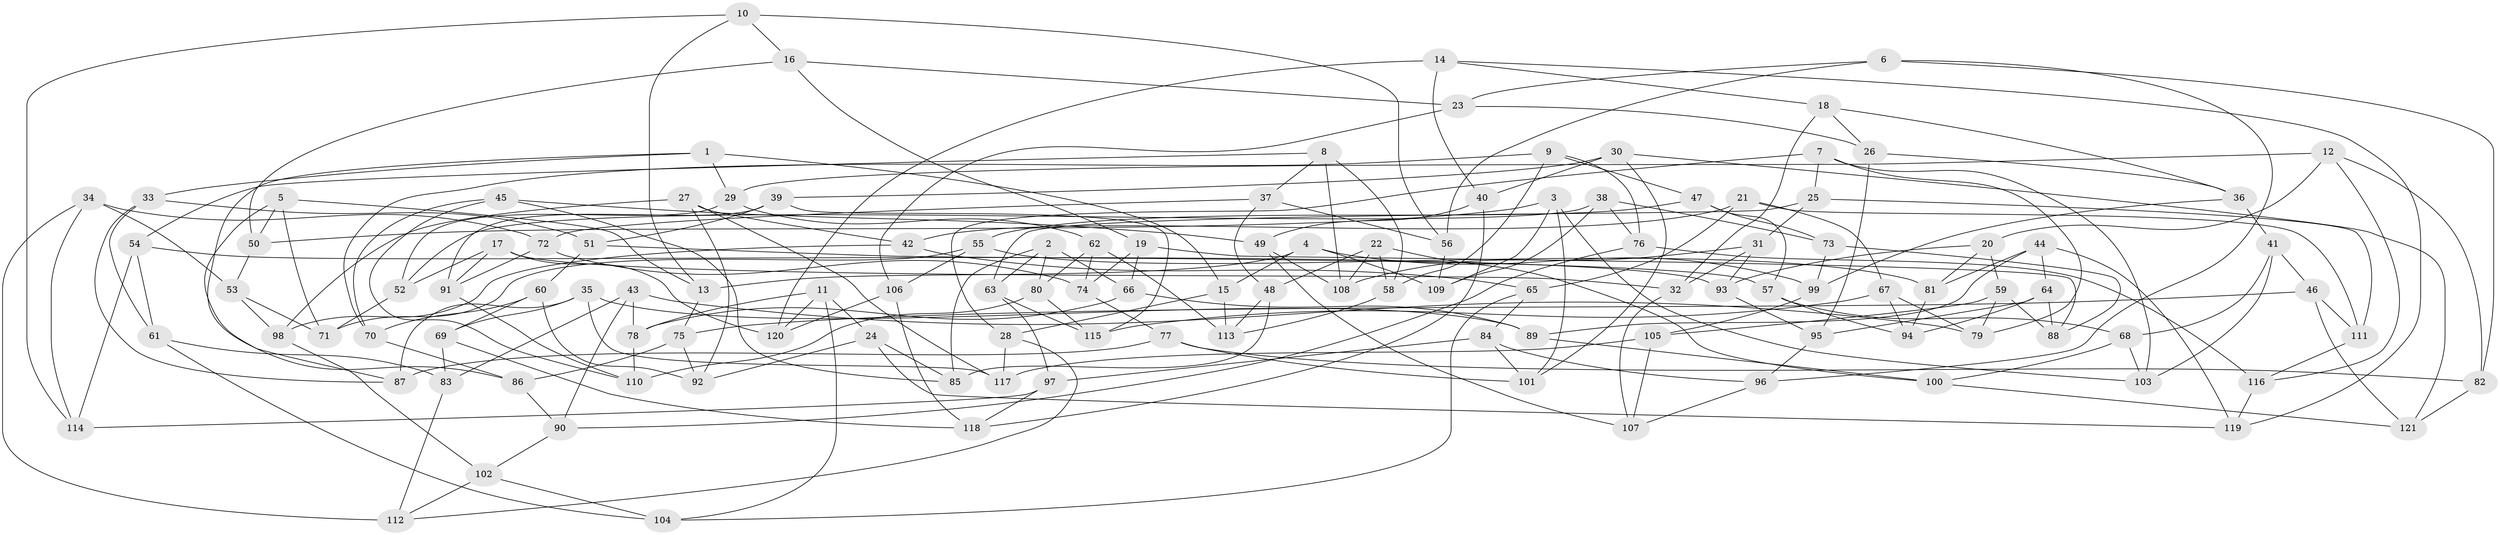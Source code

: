 // Generated by graph-tools (version 1.1) at 2025/50/03/09/25 03:50:55]
// undirected, 121 vertices, 242 edges
graph export_dot {
graph [start="1"]
  node [color=gray90,style=filled];
  1;
  2;
  3;
  4;
  5;
  6;
  7;
  8;
  9;
  10;
  11;
  12;
  13;
  14;
  15;
  16;
  17;
  18;
  19;
  20;
  21;
  22;
  23;
  24;
  25;
  26;
  27;
  28;
  29;
  30;
  31;
  32;
  33;
  34;
  35;
  36;
  37;
  38;
  39;
  40;
  41;
  42;
  43;
  44;
  45;
  46;
  47;
  48;
  49;
  50;
  51;
  52;
  53;
  54;
  55;
  56;
  57;
  58;
  59;
  60;
  61;
  62;
  63;
  64;
  65;
  66;
  67;
  68;
  69;
  70;
  71;
  72;
  73;
  74;
  75;
  76;
  77;
  78;
  79;
  80;
  81;
  82;
  83;
  84;
  85;
  86;
  87;
  88;
  89;
  90;
  91;
  92;
  93;
  94;
  95;
  96;
  97;
  98;
  99;
  100;
  101;
  102;
  103;
  104;
  105;
  106;
  107;
  108;
  109;
  110;
  111;
  112;
  113;
  114;
  115;
  116;
  117;
  118;
  119;
  120;
  121;
  1 -- 29;
  1 -- 33;
  1 -- 86;
  1 -- 15;
  2 -- 85;
  2 -- 63;
  2 -- 66;
  2 -- 80;
  3 -- 101;
  3 -- 50;
  3 -- 103;
  3 -- 109;
  4 -- 109;
  4 -- 13;
  4 -- 15;
  4 -- 99;
  5 -- 87;
  5 -- 71;
  5 -- 50;
  5 -- 13;
  6 -- 23;
  6 -- 56;
  6 -- 96;
  6 -- 82;
  7 -- 79;
  7 -- 103;
  7 -- 25;
  7 -- 28;
  8 -- 37;
  8 -- 108;
  8 -- 54;
  8 -- 58;
  9 -- 47;
  9 -- 58;
  9 -- 70;
  9 -- 76;
  10 -- 56;
  10 -- 114;
  10 -- 16;
  10 -- 13;
  11 -- 24;
  11 -- 104;
  11 -- 120;
  11 -- 78;
  12 -- 82;
  12 -- 20;
  12 -- 29;
  12 -- 116;
  13 -- 75;
  14 -- 120;
  14 -- 18;
  14 -- 119;
  14 -- 40;
  15 -- 113;
  15 -- 28;
  16 -- 50;
  16 -- 19;
  16 -- 23;
  17 -- 32;
  17 -- 120;
  17 -- 91;
  17 -- 52;
  18 -- 36;
  18 -- 26;
  18 -- 32;
  19 -- 66;
  19 -- 88;
  19 -- 74;
  20 -- 93;
  20 -- 59;
  20 -- 81;
  21 -- 67;
  21 -- 111;
  21 -- 42;
  21 -- 65;
  22 -- 100;
  22 -- 48;
  22 -- 108;
  22 -- 58;
  23 -- 26;
  23 -- 106;
  24 -- 85;
  24 -- 119;
  24 -- 92;
  25 -- 31;
  25 -- 111;
  25 -- 63;
  26 -- 95;
  26 -- 36;
  27 -- 98;
  27 -- 42;
  27 -- 117;
  27 -- 92;
  28 -- 117;
  28 -- 112;
  29 -- 52;
  29 -- 62;
  30 -- 39;
  30 -- 121;
  30 -- 40;
  30 -- 101;
  31 -- 108;
  31 -- 32;
  31 -- 93;
  32 -- 107;
  33 -- 51;
  33 -- 61;
  33 -- 87;
  34 -- 53;
  34 -- 72;
  34 -- 112;
  34 -- 114;
  35 -- 117;
  35 -- 69;
  35 -- 87;
  35 -- 89;
  36 -- 99;
  36 -- 41;
  37 -- 48;
  37 -- 72;
  37 -- 56;
  38 -- 76;
  38 -- 109;
  38 -- 73;
  38 -- 52;
  39 -- 51;
  39 -- 115;
  39 -- 91;
  40 -- 49;
  40 -- 118;
  41 -- 68;
  41 -- 46;
  41 -- 103;
  42 -- 98;
  42 -- 65;
  43 -- 79;
  43 -- 78;
  43 -- 83;
  43 -- 90;
  44 -- 64;
  44 -- 119;
  44 -- 89;
  44 -- 81;
  45 -- 110;
  45 -- 70;
  45 -- 85;
  45 -- 49;
  46 -- 75;
  46 -- 111;
  46 -- 121;
  47 -- 73;
  47 -- 57;
  47 -- 55;
  48 -- 85;
  48 -- 113;
  49 -- 108;
  49 -- 107;
  50 -- 53;
  51 -- 57;
  51 -- 60;
  52 -- 71;
  53 -- 98;
  53 -- 71;
  54 -- 93;
  54 -- 114;
  54 -- 61;
  55 -- 71;
  55 -- 106;
  55 -- 81;
  56 -- 109;
  57 -- 68;
  57 -- 94;
  58 -- 113;
  59 -- 88;
  59 -- 105;
  59 -- 79;
  60 -- 69;
  60 -- 70;
  60 -- 92;
  61 -- 83;
  61 -- 104;
  62 -- 80;
  62 -- 113;
  62 -- 74;
  63 -- 97;
  63 -- 115;
  64 -- 95;
  64 -- 94;
  64 -- 88;
  65 -- 84;
  65 -- 104;
  66 -- 89;
  66 -- 78;
  67 -- 79;
  67 -- 94;
  67 -- 115;
  68 -- 100;
  68 -- 103;
  69 -- 118;
  69 -- 83;
  70 -- 86;
  72 -- 74;
  72 -- 91;
  73 -- 88;
  73 -- 99;
  74 -- 77;
  75 -- 86;
  75 -- 92;
  76 -- 90;
  76 -- 116;
  77 -- 101;
  77 -- 87;
  77 -- 82;
  78 -- 110;
  80 -- 110;
  80 -- 115;
  81 -- 94;
  82 -- 121;
  83 -- 112;
  84 -- 97;
  84 -- 101;
  84 -- 96;
  86 -- 90;
  89 -- 100;
  90 -- 102;
  91 -- 110;
  93 -- 95;
  95 -- 96;
  96 -- 107;
  97 -- 118;
  97 -- 114;
  98 -- 102;
  99 -- 105;
  100 -- 121;
  102 -- 112;
  102 -- 104;
  105 -- 117;
  105 -- 107;
  106 -- 120;
  106 -- 118;
  111 -- 116;
  116 -- 119;
}
